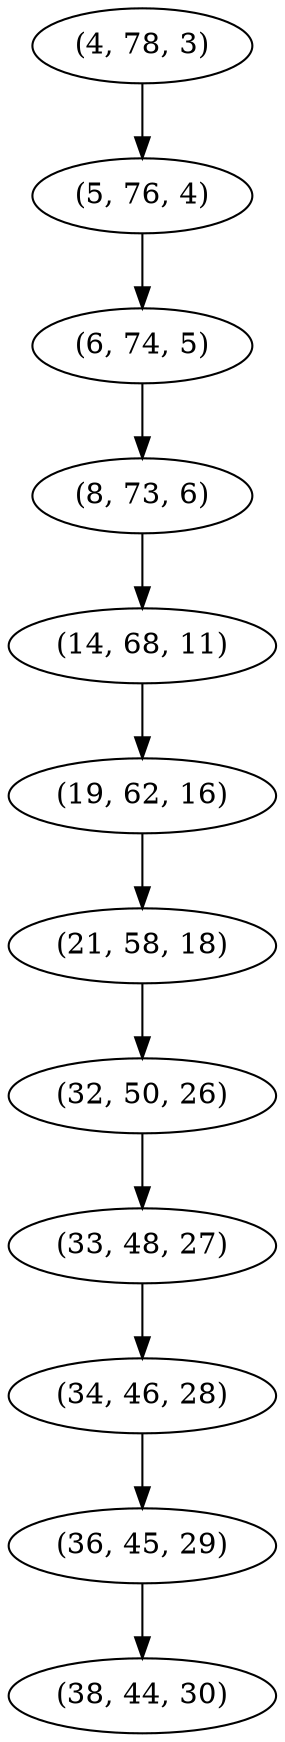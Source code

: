 digraph tree {
    "(4, 78, 3)";
    "(5, 76, 4)";
    "(6, 74, 5)";
    "(8, 73, 6)";
    "(14, 68, 11)";
    "(19, 62, 16)";
    "(21, 58, 18)";
    "(32, 50, 26)";
    "(33, 48, 27)";
    "(34, 46, 28)";
    "(36, 45, 29)";
    "(38, 44, 30)";
    "(4, 78, 3)" -> "(5, 76, 4)";
    "(5, 76, 4)" -> "(6, 74, 5)";
    "(6, 74, 5)" -> "(8, 73, 6)";
    "(8, 73, 6)" -> "(14, 68, 11)";
    "(14, 68, 11)" -> "(19, 62, 16)";
    "(19, 62, 16)" -> "(21, 58, 18)";
    "(21, 58, 18)" -> "(32, 50, 26)";
    "(32, 50, 26)" -> "(33, 48, 27)";
    "(33, 48, 27)" -> "(34, 46, 28)";
    "(34, 46, 28)" -> "(36, 45, 29)";
    "(36, 45, 29)" -> "(38, 44, 30)";
}
